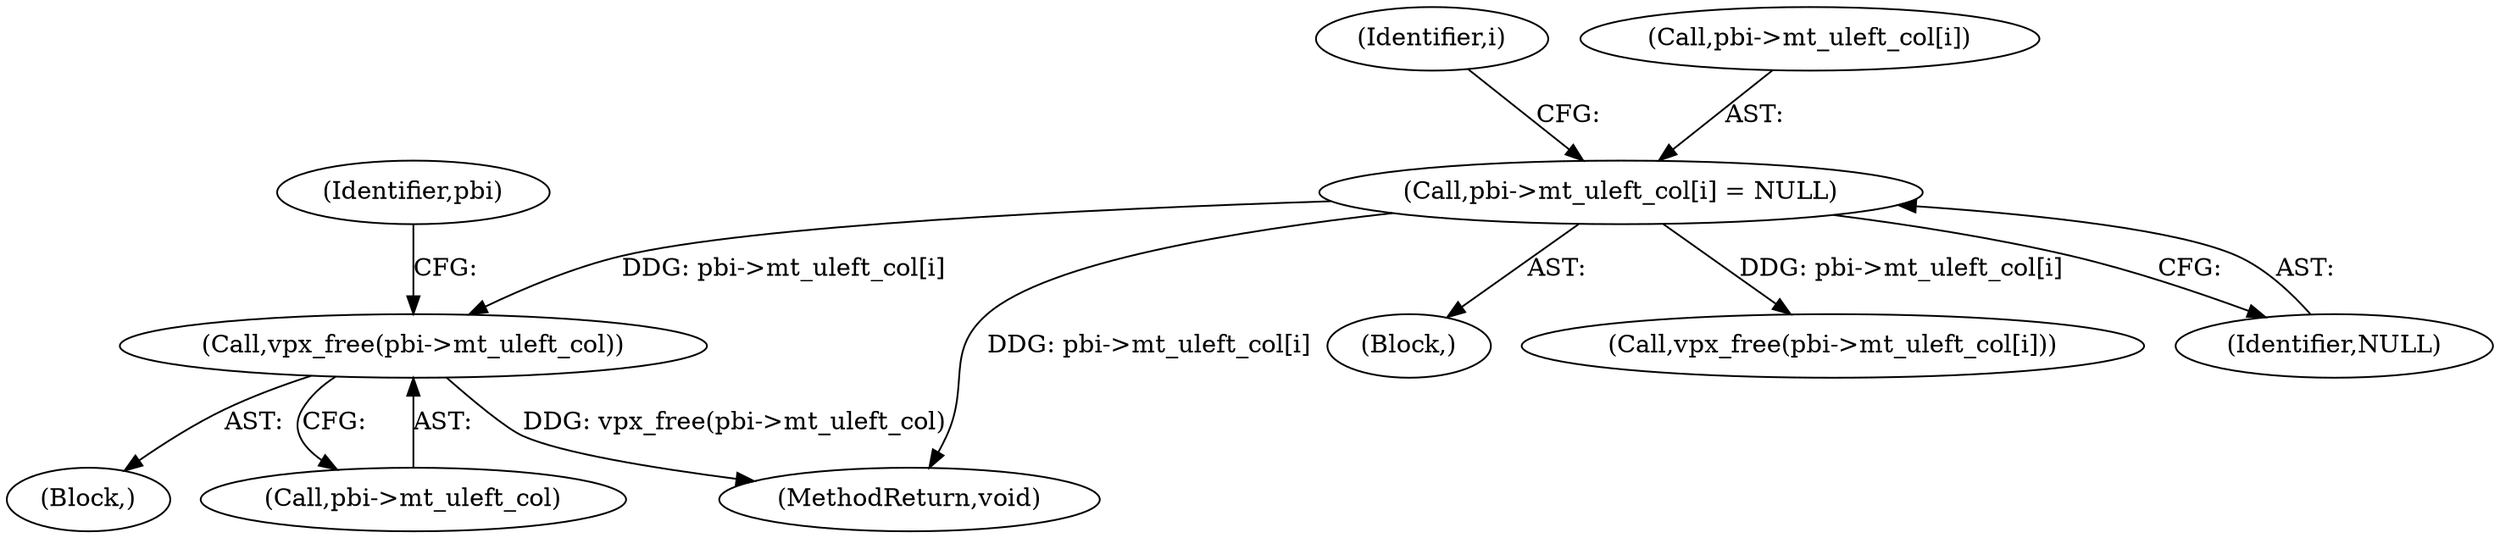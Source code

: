 digraph "0_Android_6886e8e0a9db2dbad723dc37a548233e004b33bc_3@API" {
"1000292" [label="(Call,vpx_free(pbi->mt_uleft_col))"];
"1000285" [label="(Call,pbi->mt_uleft_col[i] = NULL)"];
"1000285" [label="(Call,pbi->mt_uleft_col[i] = NULL)"];
"1000278" [label="(Block,)"];
"1000292" [label="(Call,vpx_free(pbi->mt_uleft_col))"];
"1000268" [label="(Block,)"];
"1000279" [label="(Call,vpx_free(pbi->mt_uleft_col[i]))"];
"1000277" [label="(Identifier,i)"];
"1000293" [label="(Call,pbi->mt_uleft_col)"];
"1000286" [label="(Call,pbi->mt_uleft_col[i])"];
"1000291" [label="(Identifier,NULL)"];
"1000298" [label="(Identifier,pbi)"];
"1000338" [label="(MethodReturn,void)"];
"1000292" -> "1000268"  [label="AST: "];
"1000292" -> "1000293"  [label="CFG: "];
"1000293" -> "1000292"  [label="AST: "];
"1000298" -> "1000292"  [label="CFG: "];
"1000292" -> "1000338"  [label="DDG: vpx_free(pbi->mt_uleft_col)"];
"1000285" -> "1000292"  [label="DDG: pbi->mt_uleft_col[i]"];
"1000285" -> "1000278"  [label="AST: "];
"1000285" -> "1000291"  [label="CFG: "];
"1000286" -> "1000285"  [label="AST: "];
"1000291" -> "1000285"  [label="AST: "];
"1000277" -> "1000285"  [label="CFG: "];
"1000285" -> "1000338"  [label="DDG: pbi->mt_uleft_col[i]"];
"1000285" -> "1000279"  [label="DDG: pbi->mt_uleft_col[i]"];
}
